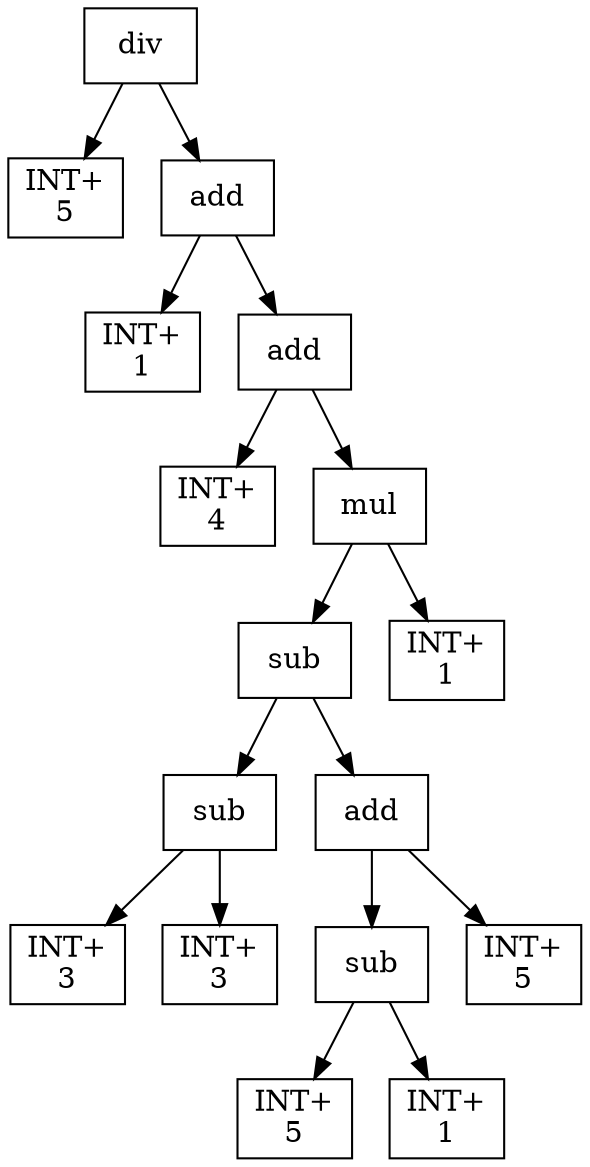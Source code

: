 digraph expr {
  node [shape=box];
  n1 [label="div"];
  n2 [label="INT+\n5"];
  n3 [label="add"];
  n4 [label="INT+\n1"];
  n5 [label="add"];
  n6 [label="INT+\n4"];
  n7 [label="mul"];
  n8 [label="sub"];
  n9 [label="sub"];
  n10 [label="INT+\n3"];
  n11 [label="INT+\n3"];
  n9 -> n10;
  n9 -> n11;
  n12 [label="add"];
  n13 [label="sub"];
  n14 [label="INT+\n5"];
  n15 [label="INT+\n1"];
  n13 -> n14;
  n13 -> n15;
  n16 [label="INT+\n5"];
  n12 -> n13;
  n12 -> n16;
  n8 -> n9;
  n8 -> n12;
  n17 [label="INT+\n1"];
  n7 -> n8;
  n7 -> n17;
  n5 -> n6;
  n5 -> n7;
  n3 -> n4;
  n3 -> n5;
  n1 -> n2;
  n1 -> n3;
}